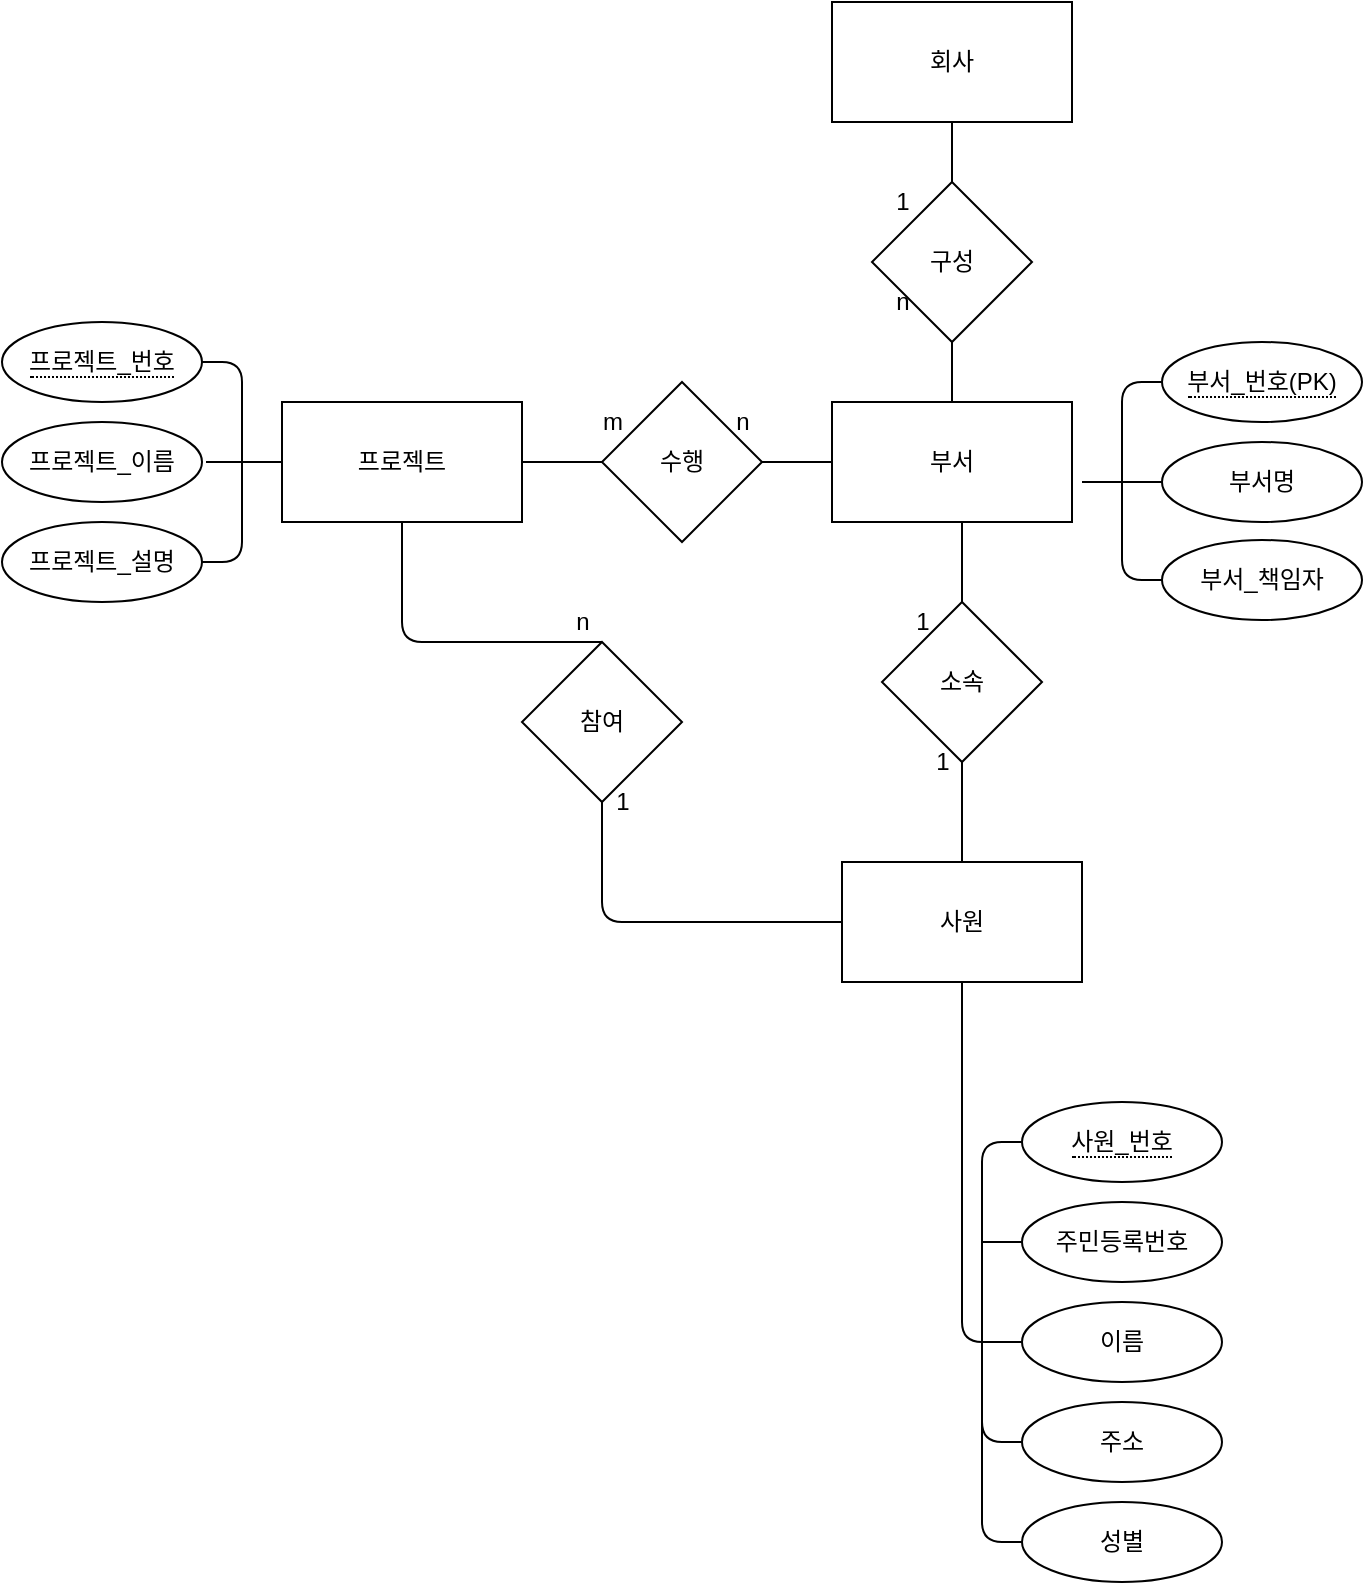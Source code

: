 <mxfile version="14.8.0" type="github" pages="3">
  <diagram id="R2lEEEUBdFMjLlhIrx00" name="ER-Diagram">
    <mxGraphModel dx="1987" dy="1074" grid="1" gridSize="10" guides="1" tooltips="1" connect="1" arrows="1" fold="1" page="1" pageScale="1" pageWidth="850" pageHeight="1100" math="0" shadow="0" extFonts="Permanent Marker^https://fonts.googleapis.com/css?family=Permanent+Marker">
      <root>
        <mxCell id="0" />
        <mxCell id="1" parent="0" />
        <mxCell id="Ja5mMF8Nh9TmUDj5DqXd-7" value="회사" style="rounded=0;whiteSpace=wrap;html=1;" parent="1" vertex="1">
          <mxGeometry x="-355" y="210" width="120" height="60" as="geometry" />
        </mxCell>
        <mxCell id="Ja5mMF8Nh9TmUDj5DqXd-8" value="부서" style="rounded=0;whiteSpace=wrap;html=1;" parent="1" vertex="1">
          <mxGeometry x="-355" y="410" width="120" height="60" as="geometry" />
        </mxCell>
        <mxCell id="Ja5mMF8Nh9TmUDj5DqXd-9" value="구성" style="rhombus;whiteSpace=wrap;html=1;" parent="1" vertex="1">
          <mxGeometry x="-335" y="300" width="80" height="80" as="geometry" />
        </mxCell>
        <mxCell id="Ja5mMF8Nh9TmUDj5DqXd-10" value="" style="endArrow=none;html=1;exitX=0.5;exitY=0;exitDx=0;exitDy=0;entryX=0.5;entryY=1;entryDx=0;entryDy=0;" parent="1" source="Ja5mMF8Nh9TmUDj5DqXd-9" target="Ja5mMF8Nh9TmUDj5DqXd-7" edge="1">
          <mxGeometry width="50" height="50" relative="1" as="geometry">
            <mxPoint x="-225" y="70" as="sourcePoint" />
            <mxPoint x="-175" y="20" as="targetPoint" />
          </mxGeometry>
        </mxCell>
        <mxCell id="Ja5mMF8Nh9TmUDj5DqXd-15" value="" style="endArrow=none;html=1;exitX=0.5;exitY=0;exitDx=0;exitDy=0;entryX=0.5;entryY=1;entryDx=0;entryDy=0;" parent="1" source="Ja5mMF8Nh9TmUDj5DqXd-8" target="Ja5mMF8Nh9TmUDj5DqXd-9" edge="1">
          <mxGeometry width="50" height="50" relative="1" as="geometry">
            <mxPoint x="-230" y="30" as="sourcePoint" />
            <mxPoint x="-295" y="320" as="targetPoint" />
          </mxGeometry>
        </mxCell>
        <mxCell id="Ja5mMF8Nh9TmUDj5DqXd-18" value="1" style="text;html=1;align=center;verticalAlign=middle;resizable=0;points=[];autosize=1;strokeColor=none;" parent="1" vertex="1">
          <mxGeometry x="-330" y="300" width="20" height="20" as="geometry" />
        </mxCell>
        <mxCell id="Ja5mMF8Nh9TmUDj5DqXd-19" value="n" style="text;html=1;align=center;verticalAlign=middle;resizable=0;points=[];autosize=1;strokeColor=none;" parent="1" vertex="1">
          <mxGeometry x="-330" y="350" width="20" height="20" as="geometry" />
        </mxCell>
        <mxCell id="Ja5mMF8Nh9TmUDj5DqXd-25" value="프로젝트" style="rounded=0;whiteSpace=wrap;html=1;" parent="1" vertex="1">
          <mxGeometry x="-630" y="410" width="120" height="60" as="geometry" />
        </mxCell>
        <mxCell id="Ja5mMF8Nh9TmUDj5DqXd-26" value="수행" style="rhombus;whiteSpace=wrap;html=1;" parent="1" vertex="1">
          <mxGeometry x="-470" y="400" width="80" height="80" as="geometry" />
        </mxCell>
        <mxCell id="Ja5mMF8Nh9TmUDj5DqXd-27" value="" style="endArrow=none;html=1;exitX=0;exitY=0.5;exitDx=0;exitDy=0;entryX=1;entryY=0.5;entryDx=0;entryDy=0;" parent="1" source="Ja5mMF8Nh9TmUDj5DqXd-8" target="Ja5mMF8Nh9TmUDj5DqXd-26" edge="1">
          <mxGeometry width="50" height="50" relative="1" as="geometry">
            <mxPoint x="-490" y="240" as="sourcePoint" />
            <mxPoint x="-450" y="240" as="targetPoint" />
          </mxGeometry>
        </mxCell>
        <mxCell id="Ja5mMF8Nh9TmUDj5DqXd-28" value="" style="endArrow=none;html=1;exitX=0;exitY=0.5;exitDx=0;exitDy=0;entryX=1;entryY=0.5;entryDx=0;entryDy=0;" parent="1" source="Ja5mMF8Nh9TmUDj5DqXd-26" target="Ja5mMF8Nh9TmUDj5DqXd-25" edge="1">
          <mxGeometry width="50" height="50" relative="1" as="geometry">
            <mxPoint x="-550" y="270" as="sourcePoint" />
            <mxPoint x="-510" y="440" as="targetPoint" />
          </mxGeometry>
        </mxCell>
        <mxCell id="Ja5mMF8Nh9TmUDj5DqXd-29" value="n" style="text;html=1;align=center;verticalAlign=middle;resizable=0;points=[];autosize=1;strokeColor=none;" parent="1" vertex="1">
          <mxGeometry x="-410" y="410" width="20" height="20" as="geometry" />
        </mxCell>
        <mxCell id="Ja5mMF8Nh9TmUDj5DqXd-30" value="m" style="text;html=1;align=center;verticalAlign=middle;resizable=0;points=[];autosize=1;strokeColor=none;" parent="1" vertex="1">
          <mxGeometry x="-480" y="410" width="30" height="20" as="geometry" />
        </mxCell>
        <mxCell id="Ja5mMF8Nh9TmUDj5DqXd-31" value="사원" style="rounded=0;whiteSpace=wrap;html=1;" parent="1" vertex="1">
          <mxGeometry x="-350" y="640" width="120" height="60" as="geometry" />
        </mxCell>
        <mxCell id="Ja5mMF8Nh9TmUDj5DqXd-32" value="소속" style="rhombus;whiteSpace=wrap;html=1;direction=south;" parent="1" vertex="1">
          <mxGeometry x="-330" y="510" width="80" height="80" as="geometry" />
        </mxCell>
        <mxCell id="Ja5mMF8Nh9TmUDj5DqXd-33" value="참여" style="rhombus;whiteSpace=wrap;html=1;direction=south;" parent="1" vertex="1">
          <mxGeometry x="-510" y="530" width="80" height="80" as="geometry" />
        </mxCell>
        <mxCell id="Ja5mMF8Nh9TmUDj5DqXd-37" value="" style="endArrow=none;html=1;entryX=0;entryY=0.5;entryDx=0;entryDy=0;" parent="1" target="Ja5mMF8Nh9TmUDj5DqXd-32" edge="1">
          <mxGeometry width="50" height="50" relative="1" as="geometry">
            <mxPoint x="-290" y="470" as="sourcePoint" />
            <mxPoint x="-285" y="390" as="targetPoint" />
          </mxGeometry>
        </mxCell>
        <mxCell id="Ja5mMF8Nh9TmUDj5DqXd-39" value="" style="endArrow=none;html=1;entryX=1;entryY=0.5;entryDx=0;entryDy=0;exitX=0.5;exitY=0;exitDx=0;exitDy=0;" parent="1" source="Ja5mMF8Nh9TmUDj5DqXd-31" target="Ja5mMF8Nh9TmUDj5DqXd-32" edge="1">
          <mxGeometry width="50" height="50" relative="1" as="geometry">
            <mxPoint x="-280" y="480" as="sourcePoint" />
            <mxPoint x="-280" y="520" as="targetPoint" />
          </mxGeometry>
        </mxCell>
        <mxCell id="Ja5mMF8Nh9TmUDj5DqXd-40" value="1" style="text;html=1;align=center;verticalAlign=middle;resizable=0;points=[];autosize=1;strokeColor=none;" parent="1" vertex="1">
          <mxGeometry x="-320" y="510" width="20" height="20" as="geometry" />
        </mxCell>
        <mxCell id="Ja5mMF8Nh9TmUDj5DqXd-41" value="1" style="text;html=1;align=center;verticalAlign=middle;resizable=0;points=[];autosize=1;strokeColor=none;" parent="1" vertex="1">
          <mxGeometry x="-310" y="580" width="20" height="20" as="geometry" />
        </mxCell>
        <mxCell id="Ja5mMF8Nh9TmUDj5DqXd-42" value="" style="endArrow=none;html=1;entryX=0;entryY=0.5;entryDx=0;entryDy=0;exitX=0.5;exitY=1;exitDx=0;exitDy=0;" parent="1" source="Ja5mMF8Nh9TmUDj5DqXd-25" target="Ja5mMF8Nh9TmUDj5DqXd-33" edge="1">
          <mxGeometry width="50" height="50" relative="1" as="geometry">
            <mxPoint x="-280" y="480" as="sourcePoint" />
            <mxPoint x="-280" y="520" as="targetPoint" />
            <Array as="points">
              <mxPoint x="-570" y="530" />
            </Array>
          </mxGeometry>
        </mxCell>
        <mxCell id="Ja5mMF8Nh9TmUDj5DqXd-43" value="" style="endArrow=none;html=1;entryX=0;entryY=0.5;entryDx=0;entryDy=0;exitX=1;exitY=0.5;exitDx=0;exitDy=0;" parent="1" source="Ja5mMF8Nh9TmUDj5DqXd-33" target="Ja5mMF8Nh9TmUDj5DqXd-31" edge="1">
          <mxGeometry width="50" height="50" relative="1" as="geometry">
            <mxPoint x="-560" y="480" as="sourcePoint" />
            <mxPoint x="-460" y="570" as="targetPoint" />
            <Array as="points">
              <mxPoint x="-470" y="670" />
            </Array>
          </mxGeometry>
        </mxCell>
        <mxCell id="Ja5mMF8Nh9TmUDj5DqXd-44" value="n" style="text;html=1;align=center;verticalAlign=middle;resizable=0;points=[];autosize=1;strokeColor=none;" parent="1" vertex="1">
          <mxGeometry x="-490" y="510" width="20" height="20" as="geometry" />
        </mxCell>
        <mxCell id="Ja5mMF8Nh9TmUDj5DqXd-45" value="1" style="text;html=1;align=center;verticalAlign=middle;resizable=0;points=[];autosize=1;strokeColor=none;" parent="1" vertex="1">
          <mxGeometry x="-470" y="600" width="20" height="20" as="geometry" />
        </mxCell>
        <mxCell id="Ja5mMF8Nh9TmUDj5DqXd-48" value="부서명" style="ellipse;whiteSpace=wrap;html=1;align=center;" parent="1" vertex="1">
          <mxGeometry x="-190" y="430" width="100" height="40" as="geometry" />
        </mxCell>
        <mxCell id="Ja5mMF8Nh9TmUDj5DqXd-49" value="부서_책임자" style="ellipse;whiteSpace=wrap;html=1;align=center;" parent="1" vertex="1">
          <mxGeometry x="-190" y="479" width="100" height="40" as="geometry" />
        </mxCell>
        <mxCell id="Ja5mMF8Nh9TmUDj5DqXd-50" value="&lt;span style=&quot;border-bottom: 1px dotted&quot;&gt;부서_번호(PK)&lt;/span&gt;" style="ellipse;whiteSpace=wrap;html=1;align=center;gradientColor=none;" parent="1" vertex="1">
          <mxGeometry x="-190" y="380" width="100" height="40" as="geometry" />
        </mxCell>
        <mxCell id="Ja5mMF8Nh9TmUDj5DqXd-51" value="&lt;span style=&quot;border-bottom: 1px dotted&quot;&gt;프로젝트_번호&lt;/span&gt;" style="ellipse;whiteSpace=wrap;html=1;align=center;gradientColor=none;" parent="1" vertex="1">
          <mxGeometry x="-770" y="370" width="100" height="40" as="geometry" />
        </mxCell>
        <mxCell id="Ja5mMF8Nh9TmUDj5DqXd-52" value="프로젝트_이름" style="ellipse;whiteSpace=wrap;html=1;align=center;" parent="1" vertex="1">
          <mxGeometry x="-770" y="420" width="100" height="40" as="geometry" />
        </mxCell>
        <mxCell id="Ja5mMF8Nh9TmUDj5DqXd-53" value="프로젝트_설명" style="ellipse;whiteSpace=wrap;html=1;align=center;" parent="1" vertex="1">
          <mxGeometry x="-770" y="470" width="100" height="40" as="geometry" />
        </mxCell>
        <mxCell id="Ja5mMF8Nh9TmUDj5DqXd-54" value="&lt;span style=&quot;border-bottom: 1px dotted&quot;&gt;사원_번호&lt;/span&gt;" style="ellipse;whiteSpace=wrap;html=1;align=center;gradientColor=none;" parent="1" vertex="1">
          <mxGeometry x="-260" y="760" width="100" height="40" as="geometry" />
        </mxCell>
        <mxCell id="Ja5mMF8Nh9TmUDj5DqXd-55" value="주민등록번호" style="ellipse;whiteSpace=wrap;html=1;align=center;" parent="1" vertex="1">
          <mxGeometry x="-260" y="810" width="100" height="40" as="geometry" />
        </mxCell>
        <mxCell id="Ja5mMF8Nh9TmUDj5DqXd-56" value="이름" style="ellipse;whiteSpace=wrap;html=1;align=center;" parent="1" vertex="1">
          <mxGeometry x="-260" y="860" width="100" height="40" as="geometry" />
        </mxCell>
        <mxCell id="Ja5mMF8Nh9TmUDj5DqXd-57" value="주소" style="ellipse;whiteSpace=wrap;html=1;align=center;" parent="1" vertex="1">
          <mxGeometry x="-260" y="910" width="100" height="40" as="geometry" />
        </mxCell>
        <mxCell id="Ja5mMF8Nh9TmUDj5DqXd-58" value="" style="endArrow=none;html=1;entryX=0;entryY=0.5;entryDx=0;entryDy=0;" parent="1" target="Ja5mMF8Nh9TmUDj5DqXd-25" edge="1">
          <mxGeometry width="50" height="50" relative="1" as="geometry">
            <mxPoint x="-668" y="440" as="sourcePoint" />
            <mxPoint x="-400" y="480" as="targetPoint" />
          </mxGeometry>
        </mxCell>
        <mxCell id="Ja5mMF8Nh9TmUDj5DqXd-59" value="" style="endArrow=none;html=1;entryX=1;entryY=0.5;entryDx=0;entryDy=0;" parent="1" target="Ja5mMF8Nh9TmUDj5DqXd-53" edge="1">
          <mxGeometry width="50" height="50" relative="1" as="geometry">
            <mxPoint x="-650" y="440" as="sourcePoint" />
            <mxPoint x="-400" y="480" as="targetPoint" />
            <Array as="points">
              <mxPoint x="-650" y="490" />
            </Array>
          </mxGeometry>
        </mxCell>
        <mxCell id="Ja5mMF8Nh9TmUDj5DqXd-60" value="" style="endArrow=none;html=1;entryX=1;entryY=0.5;entryDx=0;entryDy=0;" parent="1" target="Ja5mMF8Nh9TmUDj5DqXd-51" edge="1">
          <mxGeometry width="50" height="50" relative="1" as="geometry">
            <mxPoint x="-650" y="440" as="sourcePoint" />
            <mxPoint x="-660" y="500" as="targetPoint" />
            <Array as="points">
              <mxPoint x="-650" y="390" />
            </Array>
          </mxGeometry>
        </mxCell>
        <mxCell id="Ja5mMF8Nh9TmUDj5DqXd-62" value="" style="endArrow=none;html=1;entryX=0;entryY=0.5;entryDx=0;entryDy=0;" parent="1" target="Ja5mMF8Nh9TmUDj5DqXd-48" edge="1">
          <mxGeometry width="50" height="50" relative="1" as="geometry">
            <mxPoint x="-230" y="450" as="sourcePoint" />
            <mxPoint x="-620" y="450" as="targetPoint" />
          </mxGeometry>
        </mxCell>
        <mxCell id="Ja5mMF8Nh9TmUDj5DqXd-64" value="" style="endArrow=none;html=1;entryX=0;entryY=0.5;entryDx=0;entryDy=0;" parent="1" target="Ja5mMF8Nh9TmUDj5DqXd-49" edge="1">
          <mxGeometry width="50" height="50" relative="1" as="geometry">
            <mxPoint x="-210" y="450" as="sourcePoint" />
            <mxPoint x="-180.0" y="460" as="targetPoint" />
            <Array as="points">
              <mxPoint x="-210" y="499" />
            </Array>
          </mxGeometry>
        </mxCell>
        <mxCell id="Ja5mMF8Nh9TmUDj5DqXd-65" value="" style="endArrow=none;html=1;entryX=0;entryY=0.5;entryDx=0;entryDy=0;" parent="1" target="Ja5mMF8Nh9TmUDj5DqXd-50" edge="1">
          <mxGeometry width="50" height="50" relative="1" as="geometry">
            <mxPoint x="-210" y="450" as="sourcePoint" />
            <mxPoint x="-180.0" y="460" as="targetPoint" />
            <Array as="points">
              <mxPoint x="-210" y="400" />
            </Array>
          </mxGeometry>
        </mxCell>
        <mxCell id="Ja5mMF8Nh9TmUDj5DqXd-66" value="" style="endArrow=none;html=1;entryX=0;entryY=0.5;entryDx=0;entryDy=0;exitX=0.5;exitY=1;exitDx=0;exitDy=0;" parent="1" source="Ja5mMF8Nh9TmUDj5DqXd-31" target="Ja5mMF8Nh9TmUDj5DqXd-56" edge="1">
          <mxGeometry width="50" height="50" relative="1" as="geometry">
            <mxPoint x="-220" y="460" as="sourcePoint" />
            <mxPoint x="-180.0" y="460" as="targetPoint" />
            <Array as="points">
              <mxPoint x="-290" y="880" />
            </Array>
          </mxGeometry>
        </mxCell>
        <mxCell id="Ja5mMF8Nh9TmUDj5DqXd-67" value="" style="endArrow=none;html=1;exitX=0;exitY=0.5;exitDx=0;exitDy=0;" parent="1" source="Ja5mMF8Nh9TmUDj5DqXd-54" edge="1">
          <mxGeometry width="50" height="50" relative="1" as="geometry">
            <mxPoint x="-280" y="740" as="sourcePoint" />
            <mxPoint x="-280" y="880" as="targetPoint" />
            <Array as="points">
              <mxPoint x="-280" y="780" />
            </Array>
          </mxGeometry>
        </mxCell>
        <mxCell id="Ja5mMF8Nh9TmUDj5DqXd-68" value="" style="endArrow=none;html=1;exitX=0;exitY=0.5;exitDx=0;exitDy=0;" parent="1" edge="1">
          <mxGeometry width="50" height="50" relative="1" as="geometry">
            <mxPoint x="-260" y="830" as="sourcePoint" />
            <mxPoint x="-280" y="830" as="targetPoint" />
            <Array as="points" />
          </mxGeometry>
        </mxCell>
        <mxCell id="Ja5mMF8Nh9TmUDj5DqXd-69" value="" style="endArrow=none;html=1;exitX=0;exitY=0.5;exitDx=0;exitDy=0;" parent="1" source="Ja5mMF8Nh9TmUDj5DqXd-57" edge="1">
          <mxGeometry width="50" height="50" relative="1" as="geometry">
            <mxPoint x="-250" y="840" as="sourcePoint" />
            <mxPoint x="-280" y="880" as="targetPoint" />
            <Array as="points">
              <mxPoint x="-280" y="930" />
            </Array>
          </mxGeometry>
        </mxCell>
        <mxCell id="VPDVUuw1R_OnFu-U7lA9-1" value="성별" style="ellipse;whiteSpace=wrap;html=1;align=center;" vertex="1" parent="1">
          <mxGeometry x="-260" y="960" width="100" height="40" as="geometry" />
        </mxCell>
        <mxCell id="VPDVUuw1R_OnFu-U7lA9-2" value="" style="endArrow=none;html=1;exitX=0;exitY=0.5;exitDx=0;exitDy=0;" edge="1" parent="1" source="VPDVUuw1R_OnFu-U7lA9-1">
          <mxGeometry width="50" height="50" relative="1" as="geometry">
            <mxPoint x="-250" y="940" as="sourcePoint" />
            <mxPoint x="-280" y="880" as="targetPoint" />
            <Array as="points">
              <mxPoint x="-280" y="980" />
            </Array>
          </mxGeometry>
        </mxCell>
      </root>
    </mxGraphModel>
  </diagram>
  <diagram id="6UNW7ZLNmGDuEEXoVH_p" name="Erwin">
    <mxGraphModel dx="936" dy="885" grid="1" gridSize="10" guides="1" tooltips="1" connect="1" arrows="1" fold="1" page="1" pageScale="1" pageWidth="827" pageHeight="1169" math="0" shadow="0">
      <root>
        <mxCell id="NidJyhEFwptc7kDhK5dB-0" />
        <mxCell id="NidJyhEFwptc7kDhK5dB-1" parent="NidJyhEFwptc7kDhK5dB-0" />
        <mxCell id="hv-2-NKFpYGOeDi0izoA-0" value="1.부서&#xa;- 부서번호(PK)&#xa;- 프로젝트 번호(FK) 식별&#xa;- 부서명&#xa;- 부서책임자&#xa;* 프로젝트와 0,1,N&#xa;&#xa;&#xa;2. 사원&#xa;- 사원번호(PK)&#xa;- 부서번호(FK) 식별&#xa;- 프로젝트번호(FK) 식별&#xa;- 주민등록번호&#xa;- 이름&#xa;- 주소&#xa;- 성별&#xa;* 부서와 1:1&#xa;* 프로젝트와 0,1,N&#xa;&#xa;&#xa;&#xa;&#xa;3. 프로젝트&#xa;- 프로젝트 번호(PK)&#xa;- 부서번호(FK) 식별&#xa;- 프로젝트 이름&#xa;- 프로젝트 설명" style="text;whiteSpace=wrap;html=1;" vertex="1" parent="NidJyhEFwptc7kDhK5dB-1">
          <mxGeometry x="180" y="200" width="160" height="390" as="geometry" />
        </mxCell>
      </root>
    </mxGraphModel>
  </diagram>
  <diagram id="60kQ78ootDJAhH6MGZcn" name="exERD">
    <mxGraphModel dx="936" dy="885" grid="1" gridSize="10" guides="1" tooltips="1" connect="1" arrows="1" fold="1" page="1" pageScale="1" pageWidth="827" pageHeight="1169" math="0" shadow="0">
      <root>
        <mxCell id="NLMBw91-SlC5sMK_7c2P-0" />
        <mxCell id="NLMBw91-SlC5sMK_7c2P-1" parent="NLMBw91-SlC5sMK_7c2P-0" />
        <mxCell id="M9-GRS9bfsrwgVTNmjSp-0" value="1. 회원&#xa;- 회원번호 PK&#xa;- 아이디&#xa;- 비밀번호&#xa;- 배송지 주소&#xa;- 연락처 &#xa;- 회원구분(일반회원 0001, 판매자회원0002)&#xa;* 판매품목 0,1,n&#xa;* 장바구니 0,1,n&#xa;&#xa;&#xa;2. 장바구니&#xa;- 장바구니 코드(PK)&#xa;- 품목 코드(비식별)&#xa;* 구매와 1&#xa;* 판매품목과 0,1,N&#xa;&#xa;&#xa;3. 구매&#xa;- 주문 번호 (PK)&#xa;- 장바구니 코드(FK 식별)&#xa;- 사용자 아이디&#xa;- 물품아이디&#xa;- 물품이름&#xa;- 가격&#xa;- 구매날짜&#xa;&#xa;&#xa;&#xa;&#xa;4. 판매 품목&#xa;- 품목 코드(PK)&#xa;- 품목 아이디&#xa;- 품목 이름&#xa;- 가격&#xa;- 판매자 아이디&#xa;- 소속 카테고리&#xa;- 대분류 index&#xa;- 중분류 index&#xa;- 소분류 index" style="text;whiteSpace=wrap;html=1;" vertex="1" parent="NLMBw91-SlC5sMK_7c2P-1">
          <mxGeometry x="140" y="190" width="260" height="580" as="geometry" />
        </mxCell>
      </root>
    </mxGraphModel>
  </diagram>
</mxfile>
